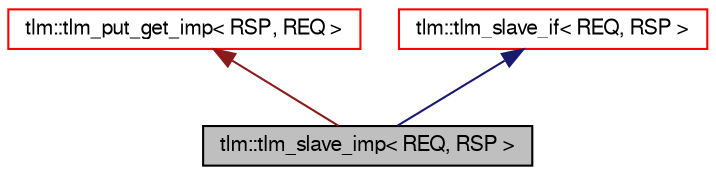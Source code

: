 digraph G
{
  edge [fontname="FreeSans",fontsize="10",labelfontname="FreeSans",labelfontsize="10"];
  node [fontname="FreeSans",fontsize="10",shape=record];
  Node1 [label="tlm::tlm_slave_imp\< REQ, RSP \>",height=0.2,width=0.4,color="black", fillcolor="grey75", style="filled" fontcolor="black"];
  Node2 -> Node1 [dir=back,color="firebrick4",fontsize="10",style="solid",fontname="FreeSans"];
  Node2 [label="tlm::tlm_put_get_imp\< RSP, REQ \>",height=0.2,width=0.4,color="red", fillcolor="white", style="filled",URL="$a00108.html"];
  Node3 -> Node1 [dir=back,color="midnightblue",fontsize="10",style="solid",fontname="FreeSans"];
  Node3 [label="tlm::tlm_slave_if\< REQ, RSP \>",height=0.2,width=0.4,color="red", fillcolor="white", style="filled",URL="$a00112.html"];
}
